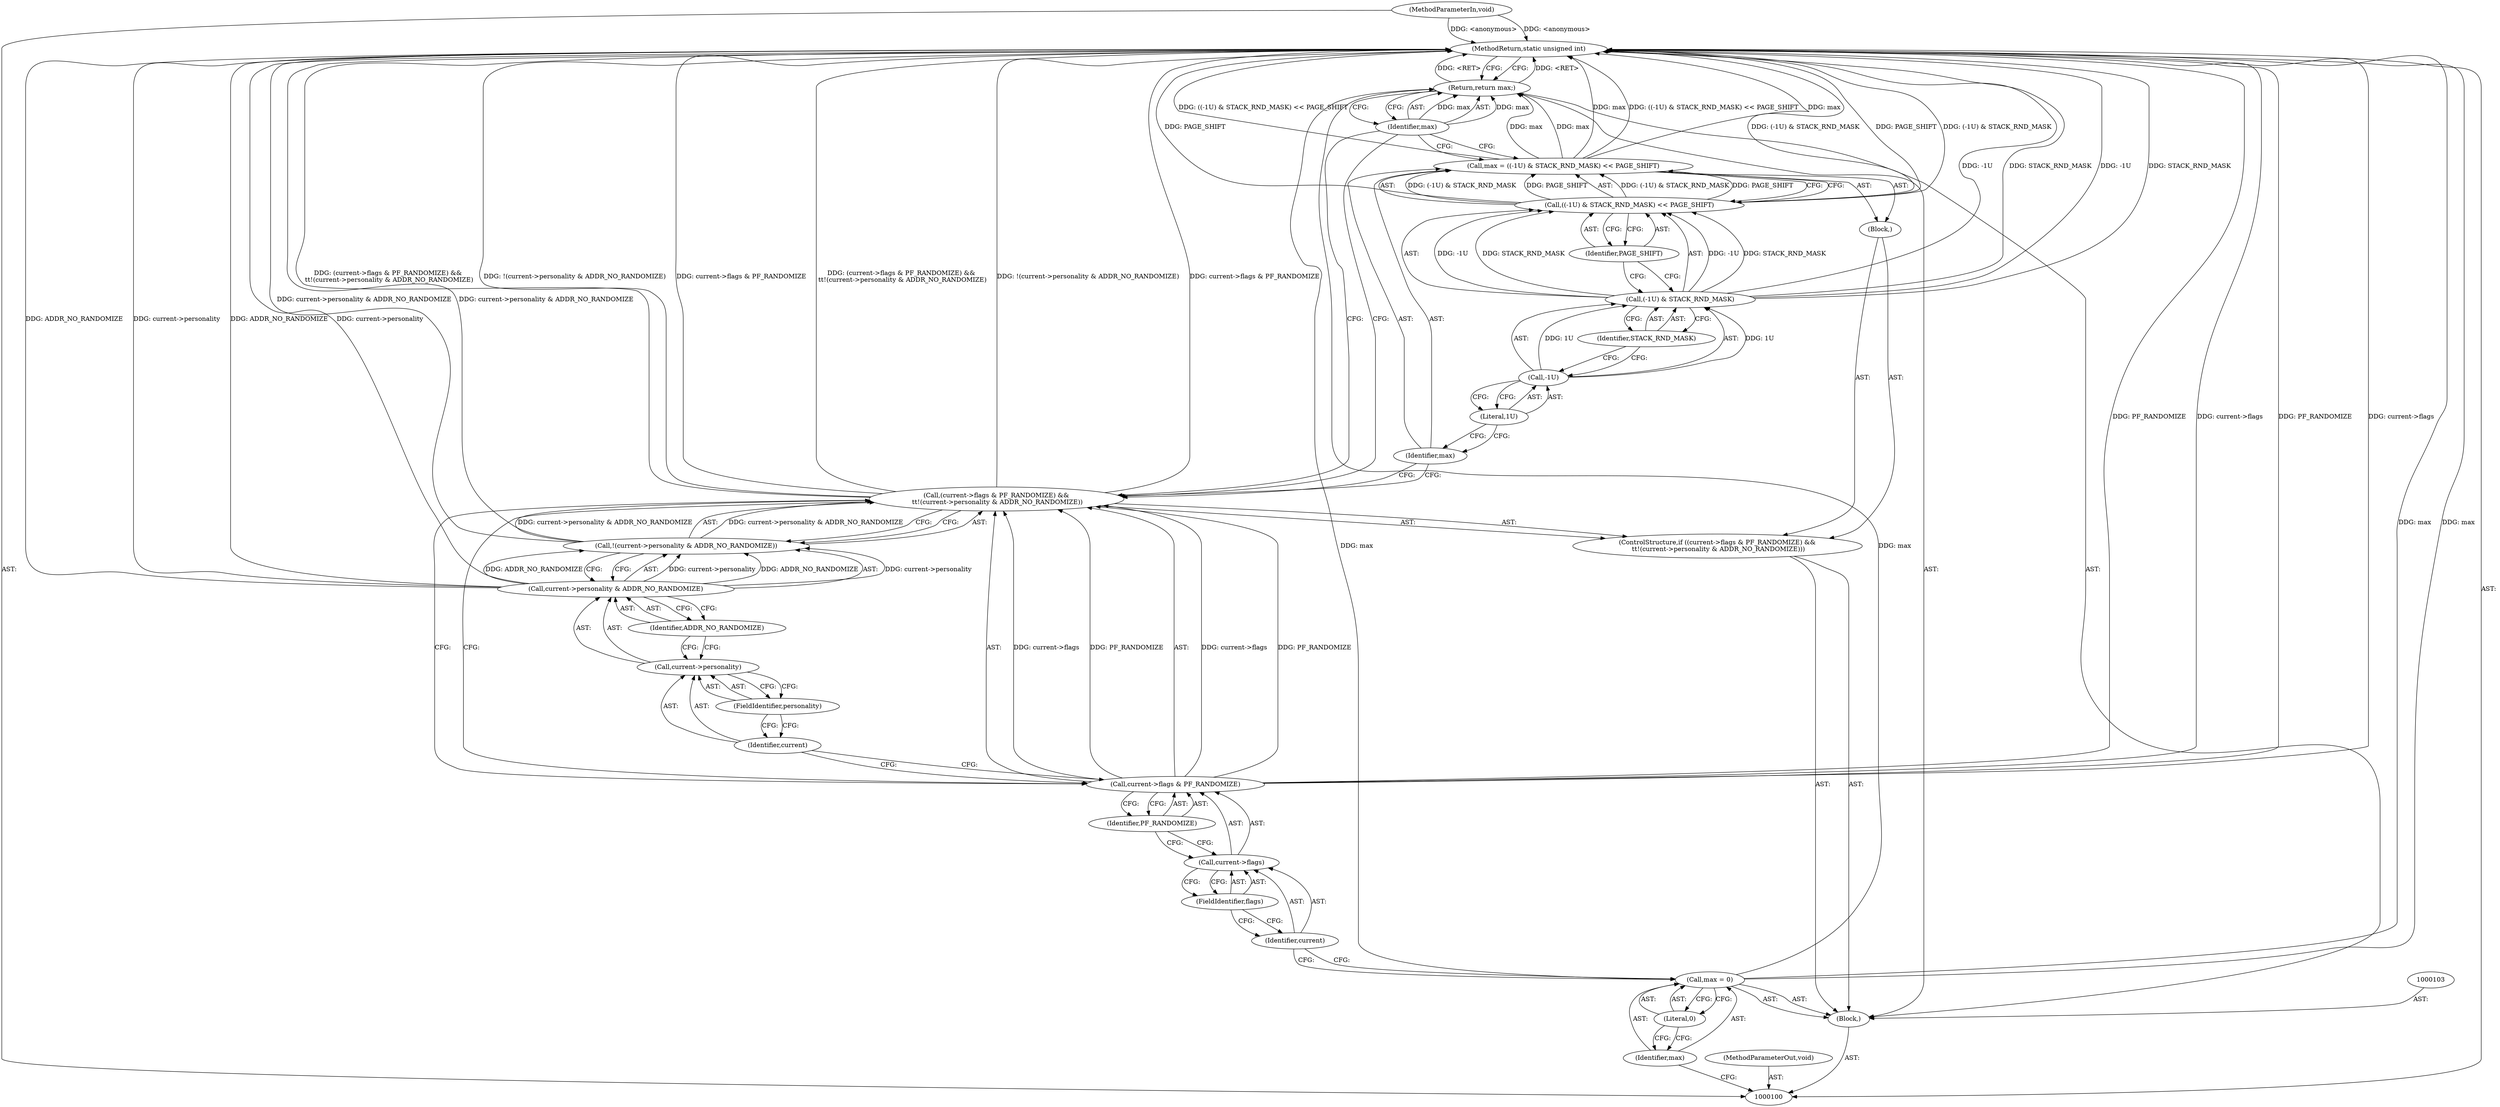 digraph "1_linux_4e7c22d447bb6d7e37bfe39ff658486ae78e8d77" {
"1000131" [label="(MethodReturn,static unsigned int)"];
"1000101" [label="(MethodParameterIn,void)"];
"1000171" [label="(MethodParameterOut,void)"];
"1000102" [label="(Block,)"];
"1000104" [label="(Call,max = 0)"];
"1000105" [label="(Identifier,max)"];
"1000106" [label="(Literal,0)"];
"1000112" [label="(FieldIdentifier,flags)"];
"1000107" [label="(ControlStructure,if ((current->flags & PF_RANDOMIZE) &&\n \t\t!(current->personality & ADDR_NO_RANDOMIZE)))"];
"1000113" [label="(Identifier,PF_RANDOMIZE)"];
"1000108" [label="(Call,(current->flags & PF_RANDOMIZE) &&\n \t\t!(current->personality & ADDR_NO_RANDOMIZE))"];
"1000109" [label="(Call,current->flags & PF_RANDOMIZE)"];
"1000110" [label="(Call,current->flags)"];
"1000111" [label="(Identifier,current)"];
"1000118" [label="(FieldIdentifier,personality)"];
"1000119" [label="(Identifier,ADDR_NO_RANDOMIZE)"];
"1000114" [label="(Call,!(current->personality & ADDR_NO_RANDOMIZE))"];
"1000120" [label="(Block,)"];
"1000115" [label="(Call,current->personality & ADDR_NO_RANDOMIZE)"];
"1000116" [label="(Call,current->personality)"];
"1000117" [label="(Identifier,current)"];
"1000125" [label="(Call,-1U)"];
"1000126" [label="(Literal,1U)"];
"1000127" [label="(Identifier,STACK_RND_MASK)"];
"1000121" [label="(Call,max = ((-1U) & STACK_RND_MASK) << PAGE_SHIFT)"];
"1000122" [label="(Identifier,max)"];
"1000128" [label="(Identifier,PAGE_SHIFT)"];
"1000123" [label="(Call,((-1U) & STACK_RND_MASK) << PAGE_SHIFT)"];
"1000124" [label="(Call,(-1U) & STACK_RND_MASK)"];
"1000129" [label="(Return,return max;)"];
"1000130" [label="(Identifier,max)"];
"1000131" -> "1000100"  [label="AST: "];
"1000131" -> "1000129"  [label="CFG: "];
"1000129" -> "1000131"  [label="DDG: <RET>"];
"1000124" -> "1000131"  [label="DDG: -1U"];
"1000124" -> "1000131"  [label="DDG: STACK_RND_MASK"];
"1000108" -> "1000131"  [label="DDG: (current->flags & PF_RANDOMIZE) &&\n \t\t!(current->personality & ADDR_NO_RANDOMIZE)"];
"1000108" -> "1000131"  [label="DDG: !(current->personality & ADDR_NO_RANDOMIZE)"];
"1000108" -> "1000131"  [label="DDG: current->flags & PF_RANDOMIZE"];
"1000104" -> "1000131"  [label="DDG: max"];
"1000121" -> "1000131"  [label="DDG: ((-1U) & STACK_RND_MASK) << PAGE_SHIFT"];
"1000121" -> "1000131"  [label="DDG: max"];
"1000123" -> "1000131"  [label="DDG: PAGE_SHIFT"];
"1000123" -> "1000131"  [label="DDG: (-1U) & STACK_RND_MASK"];
"1000115" -> "1000131"  [label="DDG: ADDR_NO_RANDOMIZE"];
"1000115" -> "1000131"  [label="DDG: current->personality"];
"1000114" -> "1000131"  [label="DDG: current->personality & ADDR_NO_RANDOMIZE"];
"1000109" -> "1000131"  [label="DDG: PF_RANDOMIZE"];
"1000109" -> "1000131"  [label="DDG: current->flags"];
"1000101" -> "1000131"  [label="DDG: <anonymous>"];
"1000101" -> "1000100"  [label="AST: "];
"1000101" -> "1000131"  [label="DDG: <anonymous>"];
"1000171" -> "1000100"  [label="AST: "];
"1000102" -> "1000100"  [label="AST: "];
"1000103" -> "1000102"  [label="AST: "];
"1000104" -> "1000102"  [label="AST: "];
"1000107" -> "1000102"  [label="AST: "];
"1000129" -> "1000102"  [label="AST: "];
"1000104" -> "1000102"  [label="AST: "];
"1000104" -> "1000106"  [label="CFG: "];
"1000105" -> "1000104"  [label="AST: "];
"1000106" -> "1000104"  [label="AST: "];
"1000111" -> "1000104"  [label="CFG: "];
"1000104" -> "1000131"  [label="DDG: max"];
"1000104" -> "1000129"  [label="DDG: max"];
"1000105" -> "1000104"  [label="AST: "];
"1000105" -> "1000100"  [label="CFG: "];
"1000106" -> "1000105"  [label="CFG: "];
"1000106" -> "1000104"  [label="AST: "];
"1000106" -> "1000105"  [label="CFG: "];
"1000104" -> "1000106"  [label="CFG: "];
"1000112" -> "1000110"  [label="AST: "];
"1000112" -> "1000111"  [label="CFG: "];
"1000110" -> "1000112"  [label="CFG: "];
"1000107" -> "1000102"  [label="AST: "];
"1000108" -> "1000107"  [label="AST: "];
"1000120" -> "1000107"  [label="AST: "];
"1000113" -> "1000109"  [label="AST: "];
"1000113" -> "1000110"  [label="CFG: "];
"1000109" -> "1000113"  [label="CFG: "];
"1000108" -> "1000107"  [label="AST: "];
"1000108" -> "1000109"  [label="CFG: "];
"1000108" -> "1000114"  [label="CFG: "];
"1000109" -> "1000108"  [label="AST: "];
"1000114" -> "1000108"  [label="AST: "];
"1000122" -> "1000108"  [label="CFG: "];
"1000130" -> "1000108"  [label="CFG: "];
"1000108" -> "1000131"  [label="DDG: (current->flags & PF_RANDOMIZE) &&\n \t\t!(current->personality & ADDR_NO_RANDOMIZE)"];
"1000108" -> "1000131"  [label="DDG: !(current->personality & ADDR_NO_RANDOMIZE)"];
"1000108" -> "1000131"  [label="DDG: current->flags & PF_RANDOMIZE"];
"1000109" -> "1000108"  [label="DDG: current->flags"];
"1000109" -> "1000108"  [label="DDG: PF_RANDOMIZE"];
"1000114" -> "1000108"  [label="DDG: current->personality & ADDR_NO_RANDOMIZE"];
"1000109" -> "1000108"  [label="AST: "];
"1000109" -> "1000113"  [label="CFG: "];
"1000110" -> "1000109"  [label="AST: "];
"1000113" -> "1000109"  [label="AST: "];
"1000117" -> "1000109"  [label="CFG: "];
"1000108" -> "1000109"  [label="CFG: "];
"1000109" -> "1000131"  [label="DDG: PF_RANDOMIZE"];
"1000109" -> "1000131"  [label="DDG: current->flags"];
"1000109" -> "1000108"  [label="DDG: current->flags"];
"1000109" -> "1000108"  [label="DDG: PF_RANDOMIZE"];
"1000110" -> "1000109"  [label="AST: "];
"1000110" -> "1000112"  [label="CFG: "];
"1000111" -> "1000110"  [label="AST: "];
"1000112" -> "1000110"  [label="AST: "];
"1000113" -> "1000110"  [label="CFG: "];
"1000111" -> "1000110"  [label="AST: "];
"1000111" -> "1000104"  [label="CFG: "];
"1000112" -> "1000111"  [label="CFG: "];
"1000118" -> "1000116"  [label="AST: "];
"1000118" -> "1000117"  [label="CFG: "];
"1000116" -> "1000118"  [label="CFG: "];
"1000119" -> "1000115"  [label="AST: "];
"1000119" -> "1000116"  [label="CFG: "];
"1000115" -> "1000119"  [label="CFG: "];
"1000114" -> "1000108"  [label="AST: "];
"1000114" -> "1000115"  [label="CFG: "];
"1000115" -> "1000114"  [label="AST: "];
"1000108" -> "1000114"  [label="CFG: "];
"1000114" -> "1000131"  [label="DDG: current->personality & ADDR_NO_RANDOMIZE"];
"1000114" -> "1000108"  [label="DDG: current->personality & ADDR_NO_RANDOMIZE"];
"1000115" -> "1000114"  [label="DDG: current->personality"];
"1000115" -> "1000114"  [label="DDG: ADDR_NO_RANDOMIZE"];
"1000120" -> "1000107"  [label="AST: "];
"1000121" -> "1000120"  [label="AST: "];
"1000115" -> "1000114"  [label="AST: "];
"1000115" -> "1000119"  [label="CFG: "];
"1000116" -> "1000115"  [label="AST: "];
"1000119" -> "1000115"  [label="AST: "];
"1000114" -> "1000115"  [label="CFG: "];
"1000115" -> "1000131"  [label="DDG: ADDR_NO_RANDOMIZE"];
"1000115" -> "1000131"  [label="DDG: current->personality"];
"1000115" -> "1000114"  [label="DDG: current->personality"];
"1000115" -> "1000114"  [label="DDG: ADDR_NO_RANDOMIZE"];
"1000116" -> "1000115"  [label="AST: "];
"1000116" -> "1000118"  [label="CFG: "];
"1000117" -> "1000116"  [label="AST: "];
"1000118" -> "1000116"  [label="AST: "];
"1000119" -> "1000116"  [label="CFG: "];
"1000117" -> "1000116"  [label="AST: "];
"1000117" -> "1000109"  [label="CFG: "];
"1000118" -> "1000117"  [label="CFG: "];
"1000125" -> "1000124"  [label="AST: "];
"1000125" -> "1000126"  [label="CFG: "];
"1000126" -> "1000125"  [label="AST: "];
"1000127" -> "1000125"  [label="CFG: "];
"1000125" -> "1000124"  [label="DDG: 1U"];
"1000126" -> "1000125"  [label="AST: "];
"1000126" -> "1000122"  [label="CFG: "];
"1000125" -> "1000126"  [label="CFG: "];
"1000127" -> "1000124"  [label="AST: "];
"1000127" -> "1000125"  [label="CFG: "];
"1000124" -> "1000127"  [label="CFG: "];
"1000121" -> "1000120"  [label="AST: "];
"1000121" -> "1000123"  [label="CFG: "];
"1000122" -> "1000121"  [label="AST: "];
"1000123" -> "1000121"  [label="AST: "];
"1000130" -> "1000121"  [label="CFG: "];
"1000121" -> "1000131"  [label="DDG: ((-1U) & STACK_RND_MASK) << PAGE_SHIFT"];
"1000121" -> "1000131"  [label="DDG: max"];
"1000123" -> "1000121"  [label="DDG: (-1U) & STACK_RND_MASK"];
"1000123" -> "1000121"  [label="DDG: PAGE_SHIFT"];
"1000121" -> "1000129"  [label="DDG: max"];
"1000122" -> "1000121"  [label="AST: "];
"1000122" -> "1000108"  [label="CFG: "];
"1000126" -> "1000122"  [label="CFG: "];
"1000128" -> "1000123"  [label="AST: "];
"1000128" -> "1000124"  [label="CFG: "];
"1000123" -> "1000128"  [label="CFG: "];
"1000123" -> "1000121"  [label="AST: "];
"1000123" -> "1000128"  [label="CFG: "];
"1000124" -> "1000123"  [label="AST: "];
"1000128" -> "1000123"  [label="AST: "];
"1000121" -> "1000123"  [label="CFG: "];
"1000123" -> "1000131"  [label="DDG: PAGE_SHIFT"];
"1000123" -> "1000131"  [label="DDG: (-1U) & STACK_RND_MASK"];
"1000123" -> "1000121"  [label="DDG: (-1U) & STACK_RND_MASK"];
"1000123" -> "1000121"  [label="DDG: PAGE_SHIFT"];
"1000124" -> "1000123"  [label="DDG: -1U"];
"1000124" -> "1000123"  [label="DDG: STACK_RND_MASK"];
"1000124" -> "1000123"  [label="AST: "];
"1000124" -> "1000127"  [label="CFG: "];
"1000125" -> "1000124"  [label="AST: "];
"1000127" -> "1000124"  [label="AST: "];
"1000128" -> "1000124"  [label="CFG: "];
"1000124" -> "1000131"  [label="DDG: -1U"];
"1000124" -> "1000131"  [label="DDG: STACK_RND_MASK"];
"1000124" -> "1000123"  [label="DDG: -1U"];
"1000124" -> "1000123"  [label="DDG: STACK_RND_MASK"];
"1000125" -> "1000124"  [label="DDG: 1U"];
"1000129" -> "1000102"  [label="AST: "];
"1000129" -> "1000130"  [label="CFG: "];
"1000130" -> "1000129"  [label="AST: "];
"1000131" -> "1000129"  [label="CFG: "];
"1000129" -> "1000131"  [label="DDG: <RET>"];
"1000130" -> "1000129"  [label="DDG: max"];
"1000104" -> "1000129"  [label="DDG: max"];
"1000121" -> "1000129"  [label="DDG: max"];
"1000130" -> "1000129"  [label="AST: "];
"1000130" -> "1000121"  [label="CFG: "];
"1000130" -> "1000108"  [label="CFG: "];
"1000129" -> "1000130"  [label="CFG: "];
"1000130" -> "1000129"  [label="DDG: max"];
}
